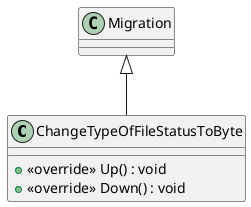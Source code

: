 @startuml
class ChangeTypeOfFileStatusToByte {
    + <<override>> Up() : void
    + <<override>> Down() : void
}
Migration <|-- ChangeTypeOfFileStatusToByte
@enduml
